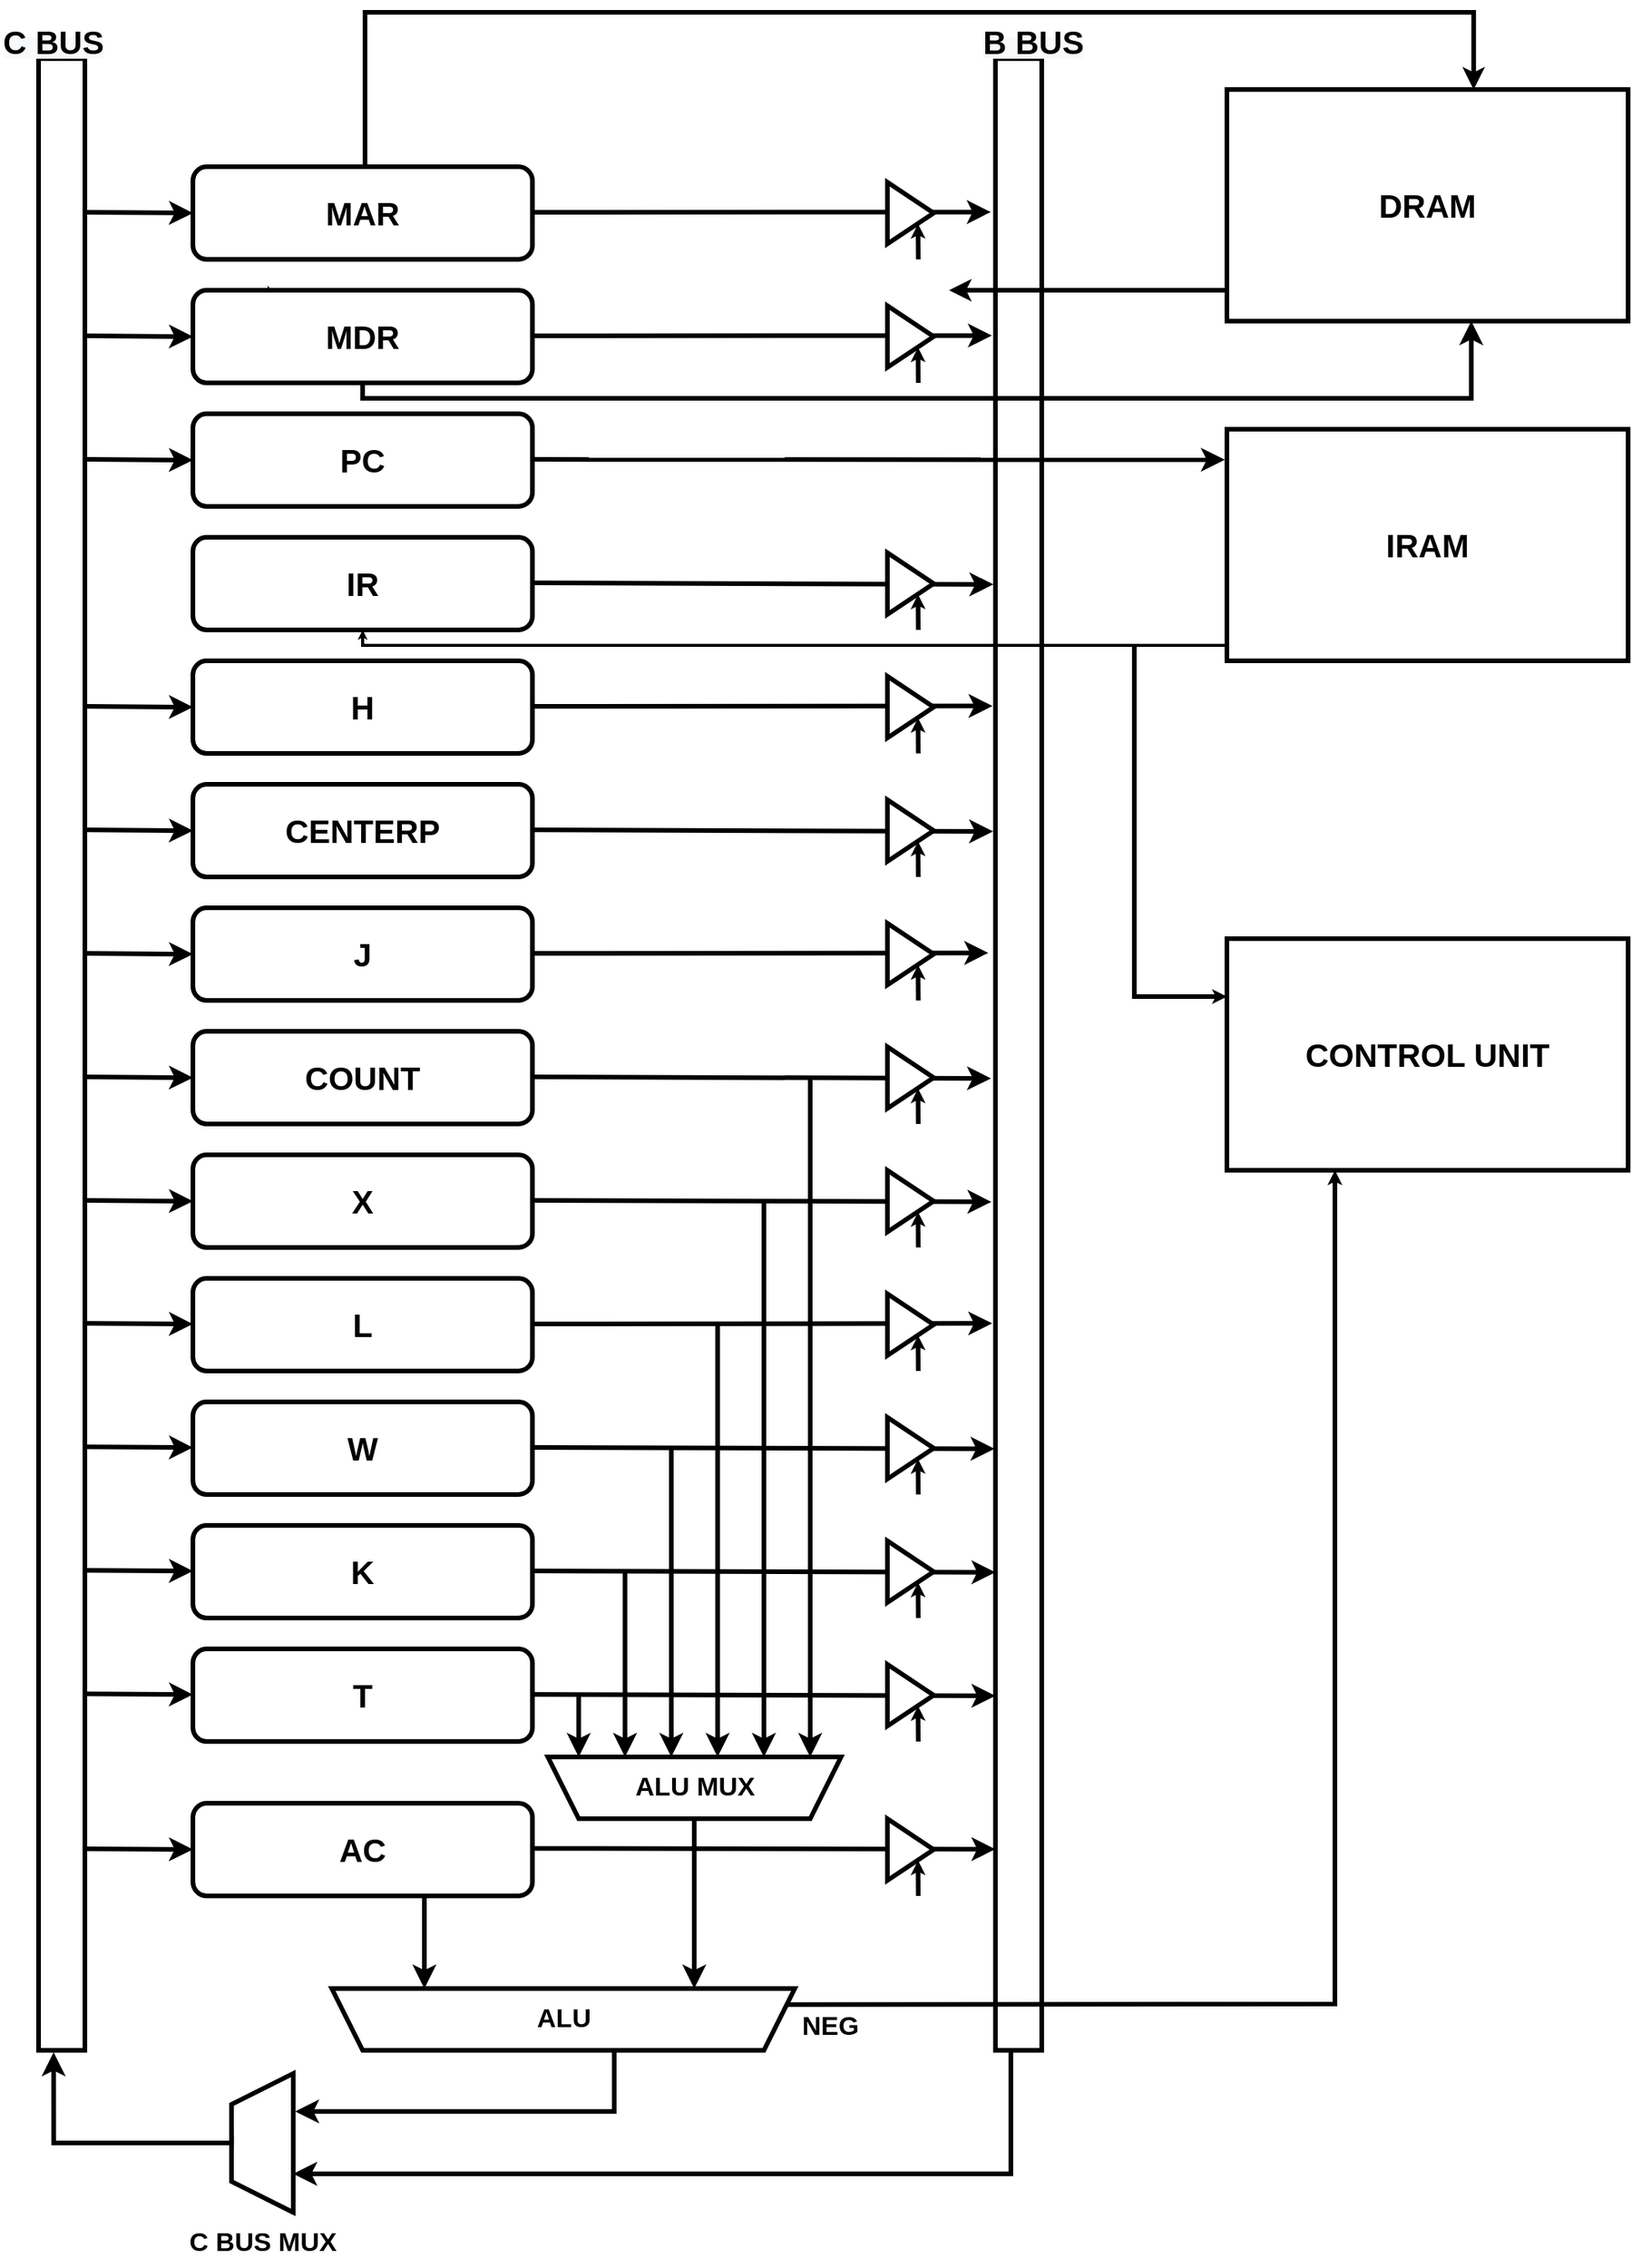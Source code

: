 <mxfile version="20.0.3" type="github">
  <diagram id="lZpXRReiDrGfDAi7SAbU" name="Page-1">
    <mxGraphModel dx="2370" dy="2492" grid="1" gridSize="10" guides="1" tooltips="1" connect="1" arrows="1" fold="1" page="1" pageScale="1" pageWidth="827" pageHeight="1169" math="0" shadow="0">
      <root>
        <mxCell id="0" />
        <mxCell id="1" parent="0" />
        <mxCell id="EFqGxAVJnfdpWvWCHFHZ-1" value="&lt;b&gt;&lt;font style=&quot;font-size: 21px;&quot;&gt;IR&lt;/font&gt;&lt;/b&gt;" style="rounded=1;whiteSpace=wrap;html=1;strokeWidth=3;" vertex="1" parent="1">
          <mxGeometry x="170" y="100" width="220" height="60" as="geometry" />
        </mxCell>
        <mxCell id="EFqGxAVJnfdpWvWCHFHZ-2" value="&lt;b&gt;&lt;font style=&quot;font-size: 21px;&quot;&gt;H&lt;/font&gt;&lt;/b&gt;" style="rounded=1;whiteSpace=wrap;html=1;strokeWidth=3;" vertex="1" parent="1">
          <mxGeometry x="170" y="180" width="220" height="60" as="geometry" />
        </mxCell>
        <mxCell id="EFqGxAVJnfdpWvWCHFHZ-3" value="" style="rounded=1;whiteSpace=wrap;html=1;" vertex="1" parent="1">
          <mxGeometry x="170" y="260" width="220" height="60" as="geometry" />
        </mxCell>
        <mxCell id="EFqGxAVJnfdpWvWCHFHZ-4" value="&lt;b&gt;&lt;font style=&quot;font-size: 21px;&quot;&gt;PC&lt;/font&gt;&lt;/b&gt;" style="rounded=1;whiteSpace=wrap;html=1;strokeWidth=3;" vertex="1" parent="1">
          <mxGeometry x="170" y="20" width="220" height="60" as="geometry" />
        </mxCell>
        <mxCell id="EFqGxAVJnfdpWvWCHFHZ-5" value="" style="rounded=1;whiteSpace=wrap;html=1;" vertex="1" parent="1">
          <mxGeometry x="170" y="920" width="220" height="60" as="geometry" />
        </mxCell>
        <mxCell id="EFqGxAVJnfdpWvWCHFHZ-6" value="&lt;b&gt;&lt;font style=&quot;font-size: 21px;&quot;&gt;T&lt;/font&gt;&lt;/b&gt;" style="rounded=1;whiteSpace=wrap;html=1;strokeWidth=3;" vertex="1" parent="1">
          <mxGeometry x="170" y="820" width="220" height="60" as="geometry" />
        </mxCell>
        <mxCell id="EFqGxAVJnfdpWvWCHFHZ-7" value="" style="rounded=1;whiteSpace=wrap;html=1;" vertex="1" parent="1">
          <mxGeometry x="170" y="740" width="220" height="60" as="geometry" />
        </mxCell>
        <mxCell id="EFqGxAVJnfdpWvWCHFHZ-8" value="" style="rounded=1;whiteSpace=wrap;html=1;" vertex="1" parent="1">
          <mxGeometry x="170" y="660" width="220" height="60" as="geometry" />
        </mxCell>
        <mxCell id="EFqGxAVJnfdpWvWCHFHZ-9" value="" style="rounded=1;whiteSpace=wrap;html=1;" vertex="1" parent="1">
          <mxGeometry x="170" y="580" width="220" height="60" as="geometry" />
        </mxCell>
        <mxCell id="EFqGxAVJnfdpWvWCHFHZ-10" value="" style="rounded=1;whiteSpace=wrap;html=1;" vertex="1" parent="1">
          <mxGeometry x="170" y="500" width="220" height="60" as="geometry" />
        </mxCell>
        <mxCell id="EFqGxAVJnfdpWvWCHFHZ-11" value="" style="rounded=1;whiteSpace=wrap;html=1;" vertex="1" parent="1">
          <mxGeometry x="170" y="420" width="220" height="60" as="geometry" />
        </mxCell>
        <mxCell id="EFqGxAVJnfdpWvWCHFHZ-12" value="&lt;b&gt;&lt;font style=&quot;font-size: 21px;&quot;&gt;J&lt;/font&gt;&lt;/b&gt;" style="rounded=1;whiteSpace=wrap;html=1;strokeWidth=3;" vertex="1" parent="1">
          <mxGeometry x="170" y="340" width="220" height="60" as="geometry" />
        </mxCell>
        <mxCell id="EFqGxAVJnfdpWvWCHFHZ-14" value="&lt;b&gt;&lt;font style=&quot;font-size: 21px;&quot;&gt;MAR&lt;/font&gt;&lt;/b&gt;" style="rounded=1;whiteSpace=wrap;html=1;strokeWidth=3;" vertex="1" parent="1">
          <mxGeometry x="170" y="-140" width="220" height="60" as="geometry" />
        </mxCell>
        <mxCell id="EFqGxAVJnfdpWvWCHFHZ-16" value="" style="rounded=0;whiteSpace=wrap;html=1;strokeWidth=3;" vertex="1" parent="1">
          <mxGeometry x="690" y="-210" width="30" height="1290" as="geometry" />
        </mxCell>
        <mxCell id="EFqGxAVJnfdpWvWCHFHZ-17" value="" style="rounded=0;whiteSpace=wrap;html=1;strokeWidth=3;" vertex="1" parent="1">
          <mxGeometry x="70" y="-210" width="30" height="1290" as="geometry" />
        </mxCell>
        <mxCell id="EFqGxAVJnfdpWvWCHFHZ-18" value="" style="shape=trapezoid;perimeter=trapezoidPerimeter;whiteSpace=wrap;html=1;fixedSize=1;rotation=-180;strokeWidth=3;" vertex="1" parent="1">
          <mxGeometry x="400" y="890" width="190" height="40" as="geometry" />
        </mxCell>
        <mxCell id="EFqGxAVJnfdpWvWCHFHZ-20" value="" style="endArrow=classic;html=1;rounded=0;entryX=0;entryY=0.822;entryDx=0;entryDy=0;entryPerimeter=0;strokeWidth=3;" edge="1" parent="1" target="EFqGxAVJnfdpWvWCHFHZ-16">
          <mxGeometry width="50" height="50" relative="1" as="geometry">
            <mxPoint x="390" y="849.55" as="sourcePoint" />
            <mxPoint x="630.81" y="850.36" as="targetPoint" />
          </mxGeometry>
        </mxCell>
        <mxCell id="EFqGxAVJnfdpWvWCHFHZ-21" value="" style="endArrow=classic;html=1;rounded=0;entryX=0;entryY=0.76;entryDx=0;entryDy=0;entryPerimeter=0;strokeWidth=3;" edge="1" parent="1" target="EFqGxAVJnfdpWvWCHFHZ-16">
          <mxGeometry width="50" height="50" relative="1" as="geometry">
            <mxPoint x="389.19" y="769.55" as="sourcePoint" />
            <mxPoint x="630.0" y="770.36" as="targetPoint" />
          </mxGeometry>
        </mxCell>
        <mxCell id="EFqGxAVJnfdpWvWCHFHZ-22" value="" style="endArrow=classic;html=1;rounded=0;entryX=-0.019;entryY=0.698;entryDx=0;entryDy=0;entryPerimeter=0;strokeWidth=3;" edge="1" parent="1" target="EFqGxAVJnfdpWvWCHFHZ-16">
          <mxGeometry width="50" height="50" relative="1" as="geometry">
            <mxPoint x="390" y="689.55" as="sourcePoint" />
            <mxPoint x="630.81" y="690.36" as="targetPoint" />
          </mxGeometry>
        </mxCell>
        <mxCell id="EFqGxAVJnfdpWvWCHFHZ-23" value="" style="endArrow=classic;html=1;rounded=0;entryX=-0.095;entryY=0.512;entryDx=0;entryDy=0;entryPerimeter=0;strokeWidth=3;" edge="1" parent="1" target="EFqGxAVJnfdpWvWCHFHZ-16">
          <mxGeometry width="50" height="50" relative="1" as="geometry">
            <mxPoint x="390" y="449.55" as="sourcePoint" />
            <mxPoint x="630.81" y="450.36" as="targetPoint" />
          </mxGeometry>
        </mxCell>
        <mxCell id="EFqGxAVJnfdpWvWCHFHZ-24" value="" style="endArrow=classic;html=1;rounded=0;entryX=-0.069;entryY=0.635;entryDx=0;entryDy=0;entryPerimeter=0;strokeWidth=3;" edge="1" parent="1" target="EFqGxAVJnfdpWvWCHFHZ-16">
          <mxGeometry width="50" height="50" relative="1" as="geometry">
            <mxPoint x="390" y="609.55" as="sourcePoint" />
            <mxPoint x="630.81" y="610.36" as="targetPoint" />
          </mxGeometry>
        </mxCell>
        <mxCell id="EFqGxAVJnfdpWvWCHFHZ-25" value="" style="endArrow=classic;html=1;rounded=0;entryX=-0.086;entryY=0.574;entryDx=0;entryDy=0;entryPerimeter=0;strokeWidth=3;" edge="1" parent="1" target="EFqGxAVJnfdpWvWCHFHZ-16">
          <mxGeometry width="50" height="50" relative="1" as="geometry">
            <mxPoint x="389.19" y="529.55" as="sourcePoint" />
            <mxPoint x="630.0" y="530.36" as="targetPoint" />
          </mxGeometry>
        </mxCell>
        <mxCell id="EFqGxAVJnfdpWvWCHFHZ-26" value="" style="endArrow=classic;html=1;rounded=0;entryX=-0.05;entryY=0.388;entryDx=0;entryDy=0;entryPerimeter=0;strokeWidth=3;" edge="1" parent="1" target="EFqGxAVJnfdpWvWCHFHZ-16">
          <mxGeometry width="50" height="50" relative="1" as="geometry">
            <mxPoint x="389.19" y="289.55" as="sourcePoint" />
            <mxPoint x="630.0" y="290.36" as="targetPoint" />
          </mxGeometry>
        </mxCell>
        <mxCell id="EFqGxAVJnfdpWvWCHFHZ-27" value="" style="endArrow=classic;html=1;rounded=0;entryX=-0.154;entryY=0.449;entryDx=0;entryDy=0;entryPerimeter=0;strokeWidth=3;" edge="1" parent="1" target="EFqGxAVJnfdpWvWCHFHZ-16">
          <mxGeometry width="50" height="50" relative="1" as="geometry">
            <mxPoint x="390" y="369.55" as="sourcePoint" />
            <mxPoint x="630.81" y="370.36" as="targetPoint" />
          </mxGeometry>
        </mxCell>
        <mxCell id="EFqGxAVJnfdpWvWCHFHZ-28" value="" style="endArrow=classic;html=1;rounded=0;entryX=-0.075;entryY=0.139;entryDx=0;entryDy=0;entryPerimeter=0;strokeWidth=3;" edge="1" parent="1" target="EFqGxAVJnfdpWvWCHFHZ-16">
          <mxGeometry width="50" height="50" relative="1" as="geometry">
            <mxPoint x="390.0" y="-30.45" as="sourcePoint" />
            <mxPoint x="630.81" y="-29.64" as="targetPoint" />
          </mxGeometry>
        </mxCell>
        <mxCell id="EFqGxAVJnfdpWvWCHFHZ-29" value="" style="endArrow=classic;html=1;rounded=0;entryX=-0.005;entryY=0.132;entryDx=0;entryDy=0;entryPerimeter=0;strokeWidth=3;" edge="1" parent="1" target="EFqGxAVJnfdpWvWCHFHZ-85">
          <mxGeometry width="50" height="50" relative="1" as="geometry">
            <mxPoint x="390.0" y="49.55" as="sourcePoint" />
            <mxPoint x="630.81" y="50.36" as="targetPoint" />
          </mxGeometry>
        </mxCell>
        <mxCell id="EFqGxAVJnfdpWvWCHFHZ-30" value="" style="endArrow=classic;html=1;rounded=0;entryX=-0.044;entryY=0.264;entryDx=0;entryDy=0;entryPerimeter=0;strokeWidth=3;" edge="1" parent="1" target="EFqGxAVJnfdpWvWCHFHZ-16">
          <mxGeometry width="50" height="50" relative="1" as="geometry">
            <mxPoint x="389.19" y="129.55" as="sourcePoint" />
            <mxPoint x="630.0" y="130.36" as="targetPoint" />
          </mxGeometry>
        </mxCell>
        <mxCell id="EFqGxAVJnfdpWvWCHFHZ-31" value="" style="endArrow=classic;html=1;rounded=0;entryX=-0.062;entryY=0.325;entryDx=0;entryDy=0;entryPerimeter=0;strokeWidth=3;" edge="1" parent="1" target="EFqGxAVJnfdpWvWCHFHZ-16">
          <mxGeometry width="50" height="50" relative="1" as="geometry">
            <mxPoint x="389.19" y="209.55" as="sourcePoint" />
            <mxPoint x="630.0" y="210.36" as="targetPoint" />
          </mxGeometry>
        </mxCell>
        <mxCell id="EFqGxAVJnfdpWvWCHFHZ-32" value="" style="endArrow=classic;html=1;rounded=0;entryX=-0.1;entryY=0.077;entryDx=0;entryDy=0;entryPerimeter=0;strokeWidth=3;" edge="1" parent="1" target="EFqGxAVJnfdpWvWCHFHZ-16">
          <mxGeometry width="50" height="50" relative="1" as="geometry">
            <mxPoint x="389.19" y="-110.45" as="sourcePoint" />
            <mxPoint x="630.0" y="-109.64" as="targetPoint" />
          </mxGeometry>
        </mxCell>
        <mxCell id="EFqGxAVJnfdpWvWCHFHZ-33" value="" style="endArrow=classic;html=1;rounded=0;strokeWidth=3;" edge="1" parent="1">
          <mxGeometry width="50" height="50" relative="1" as="geometry">
            <mxPoint x="450" y="770" as="sourcePoint" />
            <mxPoint x="450" y="890" as="targetPoint" />
          </mxGeometry>
        </mxCell>
        <mxCell id="EFqGxAVJnfdpWvWCHFHZ-34" value="" style="endArrow=classic;html=1;rounded=0;strokeWidth=3;entryX=0;entryY=0.899;entryDx=0;entryDy=0;entryPerimeter=0;" edge="1" parent="1" target="EFqGxAVJnfdpWvWCHFHZ-16">
          <mxGeometry width="50" height="50" relative="1" as="geometry">
            <mxPoint x="389.19" y="949.19" as="sourcePoint" />
            <mxPoint x="680" y="940" as="targetPoint" />
          </mxGeometry>
        </mxCell>
        <mxCell id="EFqGxAVJnfdpWvWCHFHZ-35" value="" style="endArrow=classic;html=1;rounded=0;strokeWidth=3;" edge="1" parent="1">
          <mxGeometry width="50" height="50" relative="1" as="geometry">
            <mxPoint x="420" y="850" as="sourcePoint" />
            <mxPoint x="420" y="890" as="targetPoint" />
          </mxGeometry>
        </mxCell>
        <mxCell id="EFqGxAVJnfdpWvWCHFHZ-36" value="" style="endArrow=classic;html=1;rounded=0;strokeWidth=3;" edge="1" parent="1">
          <mxGeometry width="50" height="50" relative="1" as="geometry">
            <mxPoint x="480" y="690" as="sourcePoint" />
            <mxPoint x="480" y="890" as="targetPoint" />
          </mxGeometry>
        </mxCell>
        <mxCell id="EFqGxAVJnfdpWvWCHFHZ-37" value="" style="endArrow=classic;html=1;rounded=0;strokeWidth=3;" edge="1" parent="1">
          <mxGeometry width="50" height="50" relative="1" as="geometry">
            <mxPoint x="510" y="610" as="sourcePoint" />
            <mxPoint x="510" y="890" as="targetPoint" />
          </mxGeometry>
        </mxCell>
        <mxCell id="EFqGxAVJnfdpWvWCHFHZ-38" value="" style="endArrow=classic;html=1;rounded=0;strokeWidth=3;" edge="1" parent="1">
          <mxGeometry width="50" height="50" relative="1" as="geometry">
            <mxPoint x="540" y="530" as="sourcePoint" />
            <mxPoint x="540" y="890" as="targetPoint" />
          </mxGeometry>
        </mxCell>
        <mxCell id="EFqGxAVJnfdpWvWCHFHZ-39" value="" style="endArrow=classic;html=1;rounded=0;strokeWidth=3;" edge="1" parent="1">
          <mxGeometry width="50" height="50" relative="1" as="geometry">
            <mxPoint x="570" y="450" as="sourcePoint" />
            <mxPoint x="570" y="890" as="targetPoint" />
          </mxGeometry>
        </mxCell>
        <mxCell id="EFqGxAVJnfdpWvWCHFHZ-40" value="" style="rounded=1;whiteSpace=wrap;html=1;" vertex="1" parent="1">
          <mxGeometry x="170" y="740" width="220" height="60" as="geometry" />
        </mxCell>
        <mxCell id="EFqGxAVJnfdpWvWCHFHZ-41" value="" style="rounded=1;whiteSpace=wrap;html=1;" vertex="1" parent="1">
          <mxGeometry x="170" y="660" width="220" height="60" as="geometry" />
        </mxCell>
        <mxCell id="EFqGxAVJnfdpWvWCHFHZ-42" value="" style="rounded=1;whiteSpace=wrap;html=1;" vertex="1" parent="1">
          <mxGeometry x="170" y="580" width="220" height="60" as="geometry" />
        </mxCell>
        <mxCell id="EFqGxAVJnfdpWvWCHFHZ-43" value="" style="rounded=1;whiteSpace=wrap;html=1;" vertex="1" parent="1">
          <mxGeometry x="170" y="500" width="220" height="60" as="geometry" />
        </mxCell>
        <mxCell id="EFqGxAVJnfdpWvWCHFHZ-44" value="&lt;font style=&quot;font-size: 21px;&quot;&gt;&lt;b&gt;AC&lt;/b&gt;&lt;/font&gt;" style="rounded=1;whiteSpace=wrap;html=1;strokeWidth=3;" vertex="1" parent="1">
          <mxGeometry x="170" y="920" width="220" height="60" as="geometry" />
        </mxCell>
        <mxCell id="EFqGxAVJnfdpWvWCHFHZ-45" value="" style="rounded=1;whiteSpace=wrap;html=1;" vertex="1" parent="1">
          <mxGeometry x="170" y="420" width="220" height="60" as="geometry" />
        </mxCell>
        <mxCell id="EFqGxAVJnfdpWvWCHFHZ-46" value="&lt;font style=&quot;font-size: 21px;&quot;&gt;&lt;b&gt;K&lt;/b&gt;&lt;/font&gt;" style="rounded=1;whiteSpace=wrap;html=1;strokeWidth=3;" vertex="1" parent="1">
          <mxGeometry x="170" y="740" width="220" height="60" as="geometry" />
        </mxCell>
        <mxCell id="EFqGxAVJnfdpWvWCHFHZ-47" value="&lt;font style=&quot;font-size: 21px;&quot;&gt;&lt;b&gt;W&lt;/b&gt;&lt;/font&gt;" style="rounded=1;whiteSpace=wrap;html=1;strokeWidth=3;" vertex="1" parent="1">
          <mxGeometry x="170" y="660" width="220" height="60" as="geometry" />
        </mxCell>
        <mxCell id="EFqGxAVJnfdpWvWCHFHZ-48" value="&lt;b&gt;&lt;font style=&quot;font-size: 21px;&quot;&gt;L&lt;/font&gt;&lt;/b&gt;" style="rounded=1;whiteSpace=wrap;html=1;strokeWidth=3;" vertex="1" parent="1">
          <mxGeometry x="170" y="580" width="220" height="60" as="geometry" />
        </mxCell>
        <mxCell id="EFqGxAVJnfdpWvWCHFHZ-49" value="&lt;b&gt;&lt;font style=&quot;font-size: 21px;&quot;&gt;X&lt;/font&gt;&lt;/b&gt;" style="rounded=1;whiteSpace=wrap;html=1;strokeWidth=3;" vertex="1" parent="1">
          <mxGeometry x="170" y="500" width="220" height="60" as="geometry" />
        </mxCell>
        <mxCell id="EFqGxAVJnfdpWvWCHFHZ-51" value="&lt;b&gt;&lt;font style=&quot;font-size: 21px;&quot;&gt;COUNT&lt;/font&gt;&lt;/b&gt;" style="rounded=1;whiteSpace=wrap;html=1;strokeWidth=3;" vertex="1" parent="1">
          <mxGeometry x="170" y="420" width="220" height="60" as="geometry" />
        </mxCell>
        <mxCell id="EFqGxAVJnfdpWvWCHFHZ-52" value="&lt;b&gt;&lt;font style=&quot;font-size: 21px;&quot;&gt;CENTERP&lt;/font&gt;&lt;/b&gt;" style="rounded=1;whiteSpace=wrap;html=1;strokeWidth=3;" vertex="1" parent="1">
          <mxGeometry x="170" y="260" width="220" height="60" as="geometry" />
        </mxCell>
        <mxCell id="EFqGxAVJnfdpWvWCHFHZ-53" value="" style="shape=trapezoid;perimeter=trapezoidPerimeter;whiteSpace=wrap;html=1;fixedSize=1;rotation=-180;strokeWidth=3;" vertex="1" parent="1">
          <mxGeometry x="260" y="1040" width="300" height="40" as="geometry" />
        </mxCell>
        <mxCell id="EFqGxAVJnfdpWvWCHFHZ-54" value="" style="endArrow=classic;html=1;rounded=0;strokeWidth=3;" edge="1" parent="1">
          <mxGeometry width="50" height="50" relative="1" as="geometry">
            <mxPoint x="320" y="980" as="sourcePoint" />
            <mxPoint x="320.0" y="1040" as="targetPoint" />
          </mxGeometry>
        </mxCell>
        <mxCell id="EFqGxAVJnfdpWvWCHFHZ-55" value="" style="endArrow=classic;html=1;rounded=0;strokeWidth=3;" edge="1" parent="1">
          <mxGeometry width="50" height="50" relative="1" as="geometry">
            <mxPoint x="494.86" y="930" as="sourcePoint" />
            <mxPoint x="494.86" y="1040" as="targetPoint" />
          </mxGeometry>
        </mxCell>
        <mxCell id="EFqGxAVJnfdpWvWCHFHZ-58" value="" style="endArrow=classic;html=1;rounded=0;entryX=0;entryY=0.5;entryDx=0;entryDy=0;strokeWidth=3;" edge="1" parent="1" target="EFqGxAVJnfdpWvWCHFHZ-14">
          <mxGeometry width="50" height="50" relative="1" as="geometry">
            <mxPoint x="100.0" y="-110.48" as="sourcePoint" />
            <mxPoint x="340.81" y="-109.67" as="targetPoint" />
          </mxGeometry>
        </mxCell>
        <mxCell id="EFqGxAVJnfdpWvWCHFHZ-59" value="" style="endArrow=classic;html=1;rounded=0;entryX=0;entryY=0.5;entryDx=0;entryDy=0;strokeWidth=3;" edge="1" parent="1">
          <mxGeometry width="50" height="50" relative="1" as="geometry">
            <mxPoint x="100" y="209.55" as="sourcePoint" />
            <mxPoint x="170" y="210.03" as="targetPoint" />
          </mxGeometry>
        </mxCell>
        <mxCell id="EFqGxAVJnfdpWvWCHFHZ-60" value="" style="endArrow=classic;html=1;rounded=0;entryX=0;entryY=0.5;entryDx=0;entryDy=0;strokeWidth=3;" edge="1" parent="1">
          <mxGeometry width="50" height="50" relative="1" as="geometry">
            <mxPoint x="100" y="49.55" as="sourcePoint" />
            <mxPoint x="170" y="50.03" as="targetPoint" />
          </mxGeometry>
        </mxCell>
        <mxCell id="EFqGxAVJnfdpWvWCHFHZ-61" value="" style="endArrow=classic;html=1;rounded=0;entryX=0;entryY=0.5;entryDx=0;entryDy=0;strokeWidth=3;" edge="1" parent="1">
          <mxGeometry width="50" height="50" relative="1" as="geometry">
            <mxPoint x="100" y="-30.45" as="sourcePoint" />
            <mxPoint x="170" y="-29.97" as="targetPoint" />
          </mxGeometry>
        </mxCell>
        <mxCell id="EFqGxAVJnfdpWvWCHFHZ-62" value="" style="endArrow=classic;html=1;rounded=0;entryX=0;entryY=0.5;entryDx=0;entryDy=0;strokeWidth=3;" edge="1" parent="1">
          <mxGeometry width="50" height="50" relative="1" as="geometry">
            <mxPoint x="100" y="609.09" as="sourcePoint" />
            <mxPoint x="170" y="609.57" as="targetPoint" />
          </mxGeometry>
        </mxCell>
        <mxCell id="EFqGxAVJnfdpWvWCHFHZ-63" value="" style="endArrow=classic;html=1;rounded=0;entryX=0;entryY=0.5;entryDx=0;entryDy=0;strokeWidth=3;" edge="1" parent="1">
          <mxGeometry width="50" height="50" relative="1" as="geometry">
            <mxPoint x="100" y="949.44" as="sourcePoint" />
            <mxPoint x="170" y="949.92" as="targetPoint" />
          </mxGeometry>
        </mxCell>
        <mxCell id="EFqGxAVJnfdpWvWCHFHZ-64" value="" style="endArrow=classic;html=1;rounded=0;entryX=0;entryY=0.5;entryDx=0;entryDy=0;strokeWidth=3;startArrow=none;" edge="1" parent="1" source="EFqGxAVJnfdpWvWCHFHZ-15">
          <mxGeometry width="50" height="50" relative="1" as="geometry">
            <mxPoint x="160" y="-50.48" as="sourcePoint" />
            <mxPoint x="230" y="-50" as="targetPoint" />
          </mxGeometry>
        </mxCell>
        <mxCell id="EFqGxAVJnfdpWvWCHFHZ-65" value="" style="endArrow=classic;html=1;rounded=0;entryX=0;entryY=0.5;entryDx=0;entryDy=0;strokeWidth=3;" edge="1" parent="1">
          <mxGeometry width="50" height="50" relative="1" as="geometry">
            <mxPoint x="100" y="529.55" as="sourcePoint" />
            <mxPoint x="170" y="530.03" as="targetPoint" />
          </mxGeometry>
        </mxCell>
        <mxCell id="EFqGxAVJnfdpWvWCHFHZ-66" value="" style="endArrow=classic;html=1;rounded=0;entryX=0;entryY=0.5;entryDx=0;entryDy=0;strokeWidth=3;" edge="1" parent="1">
          <mxGeometry width="50" height="50" relative="1" as="geometry">
            <mxPoint x="100" y="449.55" as="sourcePoint" />
            <mxPoint x="170" y="450.03" as="targetPoint" />
          </mxGeometry>
        </mxCell>
        <mxCell id="EFqGxAVJnfdpWvWCHFHZ-67" value="" style="endArrow=classic;html=1;rounded=0;entryX=0;entryY=0.5;entryDx=0;entryDy=0;strokeWidth=3;" edge="1" parent="1">
          <mxGeometry width="50" height="50" relative="1" as="geometry">
            <mxPoint x="100" y="369.55" as="sourcePoint" />
            <mxPoint x="170" y="370.03" as="targetPoint" />
          </mxGeometry>
        </mxCell>
        <mxCell id="EFqGxAVJnfdpWvWCHFHZ-68" value="" style="endArrow=classic;html=1;rounded=0;entryX=0;entryY=0.5;entryDx=0;entryDy=0;strokeWidth=3;" edge="1" parent="1">
          <mxGeometry width="50" height="50" relative="1" as="geometry">
            <mxPoint x="100" y="289.55" as="sourcePoint" />
            <mxPoint x="170" y="290.03" as="targetPoint" />
          </mxGeometry>
        </mxCell>
        <mxCell id="EFqGxAVJnfdpWvWCHFHZ-69" value="" style="endArrow=classic;html=1;rounded=0;entryX=0;entryY=0.5;entryDx=0;entryDy=0;strokeWidth=3;" edge="1" parent="1">
          <mxGeometry width="50" height="50" relative="1" as="geometry">
            <mxPoint x="100" y="849.09" as="sourcePoint" />
            <mxPoint x="170" y="849.57" as="targetPoint" />
          </mxGeometry>
        </mxCell>
        <mxCell id="EFqGxAVJnfdpWvWCHFHZ-70" value="" style="endArrow=classic;html=1;rounded=0;entryX=0;entryY=0.5;entryDx=0;entryDy=0;strokeWidth=3;" edge="1" parent="1">
          <mxGeometry width="50" height="50" relative="1" as="geometry">
            <mxPoint x="100" y="769.09" as="sourcePoint" />
            <mxPoint x="170" y="769.57" as="targetPoint" />
          </mxGeometry>
        </mxCell>
        <mxCell id="EFqGxAVJnfdpWvWCHFHZ-71" value="" style="endArrow=classic;html=1;rounded=0;entryX=0;entryY=0.5;entryDx=0;entryDy=0;strokeWidth=3;" edge="1" parent="1">
          <mxGeometry width="50" height="50" relative="1" as="geometry">
            <mxPoint x="100" y="689.09" as="sourcePoint" />
            <mxPoint x="170" y="689.57" as="targetPoint" />
          </mxGeometry>
        </mxCell>
        <mxCell id="EFqGxAVJnfdpWvWCHFHZ-15" value="&lt;font style=&quot;font-size: 21px;&quot;&gt;&lt;b&gt;MDR&lt;/b&gt;&lt;/font&gt;" style="rounded=1;whiteSpace=wrap;html=1;strokeWidth=3;" vertex="1" parent="1">
          <mxGeometry x="170" y="-60" width="220" height="60" as="geometry" />
        </mxCell>
        <mxCell id="EFqGxAVJnfdpWvWCHFHZ-73" value="" style="shape=trapezoid;perimeter=trapezoidPerimeter;whiteSpace=wrap;html=1;fixedSize=1;rotation=-90;strokeWidth=3;" vertex="1" parent="1">
          <mxGeometry x="170" y="1120" width="90" height="40" as="geometry" />
        </mxCell>
        <mxCell id="EFqGxAVJnfdpWvWCHFHZ-78" value="" style="edgeStyle=segmentEdgeStyle;endArrow=classic;html=1;rounded=0;startSize=0;endSize=6;strokeWidth=3;exitX=0.374;exitY=1.001;exitDx=0;exitDy=0;exitPerimeter=0;" edge="1" parent="1" source="EFqGxAVJnfdpWvWCHFHZ-16">
          <mxGeometry width="50" height="50" relative="1" as="geometry">
            <mxPoint x="640" y="1120" as="sourcePoint" />
            <mxPoint x="235" y="1160" as="targetPoint" />
            <Array as="points">
              <mxPoint x="700" y="1081" />
              <mxPoint x="700" y="1160" />
            </Array>
          </mxGeometry>
        </mxCell>
        <mxCell id="EFqGxAVJnfdpWvWCHFHZ-79" value="" style="edgeStyle=segmentEdgeStyle;endArrow=classic;html=1;rounded=0;startSize=0;endSize=6;strokeWidth=3;exitX=0.39;exitY=-0.037;exitDx=0;exitDy=0;exitPerimeter=0;entryX=0.727;entryY=1.031;entryDx=0;entryDy=0;entryPerimeter=0;" edge="1" parent="1" source="EFqGxAVJnfdpWvWCHFHZ-53" target="EFqGxAVJnfdpWvWCHFHZ-73">
          <mxGeometry width="50" height="50" relative="1" as="geometry">
            <mxPoint x="443" y="1090" as="sourcePoint" />
            <mxPoint x="240" y="1119.98" as="targetPoint" />
            <Array as="points">
              <mxPoint x="443" y="1120" />
            </Array>
          </mxGeometry>
        </mxCell>
        <mxCell id="EFqGxAVJnfdpWvWCHFHZ-81" value="" style="edgeStyle=segmentEdgeStyle;endArrow=classic;html=1;rounded=0;startSize=0;endSize=6;strokeWidth=3;exitX=0.554;exitY=0.003;exitDx=0;exitDy=0;exitPerimeter=0;entryX=0.325;entryY=1.001;entryDx=0;entryDy=0;entryPerimeter=0;" edge="1" parent="1" source="EFqGxAVJnfdpWvWCHFHZ-73" target="EFqGxAVJnfdpWvWCHFHZ-17">
          <mxGeometry width="50" height="50" relative="1" as="geometry">
            <mxPoint x="120" y="1135" as="sourcePoint" />
            <mxPoint x="80" y="1095" as="targetPoint" />
            <Array as="points">
              <mxPoint x="195" y="1140" />
              <mxPoint x="80" y="1140" />
            </Array>
          </mxGeometry>
        </mxCell>
        <mxCell id="EFqGxAVJnfdpWvWCHFHZ-82" value="&lt;font size=&quot;1&quot; style=&quot;&quot;&gt;&lt;b style=&quot;font-size: 17px;&quot;&gt;ALU&lt;/b&gt;&lt;/font&gt;" style="text;html=1;resizable=0;autosize=1;align=center;verticalAlign=middle;points=[];fillColor=none;strokeColor=none;rounded=0;strokeWidth=18;" vertex="1" parent="1">
          <mxGeometry x="380" y="1045" width="60" height="30" as="geometry" />
        </mxCell>
        <mxCell id="EFqGxAVJnfdpWvWCHFHZ-83" value="&lt;span style=&quot;font-size: 17px;&quot;&gt;&lt;b&gt;ALU MUX&lt;/b&gt;&lt;/span&gt;" style="text;html=1;resizable=0;autosize=1;align=center;verticalAlign=middle;points=[];fillColor=none;strokeColor=none;rounded=0;strokeWidth=18;" vertex="1" parent="1">
          <mxGeometry x="445" y="895" width="100" height="30" as="geometry" />
        </mxCell>
        <mxCell id="EFqGxAVJnfdpWvWCHFHZ-84" value="&lt;b&gt;DRAM&lt;/b&gt;" style="rounded=0;whiteSpace=wrap;html=1;fontSize=21;strokeWidth=3;fillColor=none;" vertex="1" parent="1">
          <mxGeometry x="840" y="-190" width="260" height="150" as="geometry" />
        </mxCell>
        <mxCell id="EFqGxAVJnfdpWvWCHFHZ-85" value="&lt;b&gt;IRAM&lt;/b&gt;" style="rounded=0;whiteSpace=wrap;html=1;fontSize=21;strokeWidth=3;fillColor=none;" vertex="1" parent="1">
          <mxGeometry x="840" y="30" width="260" height="150" as="geometry" />
        </mxCell>
        <mxCell id="EFqGxAVJnfdpWvWCHFHZ-87" value="" style="edgeStyle=elbowEdgeStyle;elbow=vertical;endArrow=classic;html=1;rounded=0;fontSize=21;startSize=0;endSize=6;strokeWidth=3;entryX=0.609;entryY=1;entryDx=0;entryDy=0;entryPerimeter=0;exitX=0.5;exitY=1;exitDx=0;exitDy=0;" edge="1" parent="1" source="EFqGxAVJnfdpWvWCHFHZ-15" target="EFqGxAVJnfdpWvWCHFHZ-84">
          <mxGeometry width="50" height="50" relative="1" as="geometry">
            <mxPoint x="460" y="10" as="sourcePoint" />
            <mxPoint x="1000" y="-10" as="targetPoint" />
            <Array as="points">
              <mxPoint x="960" y="10" />
            </Array>
          </mxGeometry>
        </mxCell>
        <mxCell id="EFqGxAVJnfdpWvWCHFHZ-88" value="" style="edgeStyle=elbowEdgeStyle;elbow=vertical;endArrow=classic;html=1;rounded=0;fontSize=21;startSize=9;endSize=0;strokeWidth=2;" edge="1" parent="1">
          <mxGeometry width="50" height="50" relative="1" as="geometry">
            <mxPoint x="840" y="170" as="sourcePoint" />
            <mxPoint x="280" y="160" as="targetPoint" />
            <Array as="points">
              <mxPoint x="430" y="170" />
            </Array>
          </mxGeometry>
        </mxCell>
        <mxCell id="EFqGxAVJnfdpWvWCHFHZ-89" value="" style="edgeStyle=elbowEdgeStyle;elbow=vertical;endArrow=classic;html=1;rounded=0;fontSize=21;startSize=9;endSize=5;strokeWidth=3;exitX=0.507;exitY=-0.026;exitDx=0;exitDy=0;exitPerimeter=0;entryX=0.615;entryY=0;entryDx=0;entryDy=0;entryPerimeter=0;" edge="1" parent="1" source="EFqGxAVJnfdpWvWCHFHZ-14" target="EFqGxAVJnfdpWvWCHFHZ-84">
          <mxGeometry width="50" height="50" relative="1" as="geometry">
            <mxPoint x="290" y="-260" as="sourcePoint" />
            <mxPoint x="810" y="-190" as="targetPoint" />
            <Array as="points">
              <mxPoint x="920" y="-240" />
              <mxPoint x="900" y="-260" />
              <mxPoint x="530" y="-260" />
            </Array>
          </mxGeometry>
        </mxCell>
        <mxCell id="EFqGxAVJnfdpWvWCHFHZ-91" value="" style="endArrow=classic;html=1;rounded=0;fontSize=21;startSize=9;endSize=5;strokeWidth=3;" edge="1" parent="1">
          <mxGeometry width="50" height="50" relative="1" as="geometry">
            <mxPoint x="840" y="-60" as="sourcePoint" />
            <mxPoint x="660" y="-60" as="targetPoint" />
          </mxGeometry>
        </mxCell>
        <mxCell id="EFqGxAVJnfdpWvWCHFHZ-92" value="&lt;font size=&quot;1&quot; style=&quot;&quot;&gt;&lt;b style=&quot;font-size: 17px;&quot;&gt;C BUS MUX&lt;/b&gt;&lt;/font&gt;" style="text;html=1;resizable=0;autosize=1;align=center;verticalAlign=middle;points=[];fillColor=none;strokeColor=none;rounded=0;strokeWidth=18;" vertex="1" parent="1">
          <mxGeometry x="155" y="1190" width="120" height="30" as="geometry" />
        </mxCell>
        <mxCell id="EFqGxAVJnfdpWvWCHFHZ-93" value="" style="triangle;whiteSpace=wrap;html=1;fontSize=21;strokeWidth=3;" vertex="1" parent="1">
          <mxGeometry x="620" y="110" width="30" height="40" as="geometry" />
        </mxCell>
        <mxCell id="EFqGxAVJnfdpWvWCHFHZ-94" value="" style="endArrow=classic;html=1;rounded=0;fontSize=21;startSize=1;endSize=0;strokeWidth=3;entryX=0.661;entryY=0.675;entryDx=0;entryDy=0;entryPerimeter=0;" edge="1" parent="1" target="EFqGxAVJnfdpWvWCHFHZ-93">
          <mxGeometry width="50" height="50" relative="1" as="geometry">
            <mxPoint x="640" y="160" as="sourcePoint" />
            <mxPoint x="640" y="140" as="targetPoint" />
          </mxGeometry>
        </mxCell>
        <mxCell id="EFqGxAVJnfdpWvWCHFHZ-98" value="" style="triangle;whiteSpace=wrap;html=1;fontSize=21;strokeWidth=3;" vertex="1" parent="1">
          <mxGeometry x="620" y="-50" width="30" height="40" as="geometry" />
        </mxCell>
        <mxCell id="EFqGxAVJnfdpWvWCHFHZ-99" value="" style="endArrow=classic;html=1;rounded=0;fontSize=21;startSize=1;endSize=0;strokeWidth=3;entryX=0.661;entryY=0.675;entryDx=0;entryDy=0;entryPerimeter=0;" edge="1" parent="1" target="EFqGxAVJnfdpWvWCHFHZ-98">
          <mxGeometry width="50" height="50" relative="1" as="geometry">
            <mxPoint x="640" as="sourcePoint" />
            <mxPoint x="640" y="-20" as="targetPoint" />
          </mxGeometry>
        </mxCell>
        <mxCell id="EFqGxAVJnfdpWvWCHFHZ-100" value="" style="triangle;whiteSpace=wrap;html=1;fontSize=21;strokeWidth=3;" vertex="1" parent="1">
          <mxGeometry x="620" y="-130" width="30" height="40" as="geometry" />
        </mxCell>
        <mxCell id="EFqGxAVJnfdpWvWCHFHZ-101" value="" style="endArrow=classic;html=1;rounded=0;fontSize=21;startSize=1;endSize=0;strokeWidth=3;entryX=0.661;entryY=0.675;entryDx=0;entryDy=0;entryPerimeter=0;" edge="1" parent="1" target="EFqGxAVJnfdpWvWCHFHZ-100">
          <mxGeometry width="50" height="50" relative="1" as="geometry">
            <mxPoint x="640" y="-80" as="sourcePoint" />
            <mxPoint x="640" y="-100" as="targetPoint" />
          </mxGeometry>
        </mxCell>
        <mxCell id="EFqGxAVJnfdpWvWCHFHZ-102" value="" style="triangle;whiteSpace=wrap;html=1;fontSize=21;strokeWidth=3;" vertex="1" parent="1">
          <mxGeometry x="620" y="190" width="30" height="40" as="geometry" />
        </mxCell>
        <mxCell id="EFqGxAVJnfdpWvWCHFHZ-103" value="" style="endArrow=classic;html=1;rounded=0;fontSize=21;startSize=1;endSize=0;strokeWidth=3;entryX=0.661;entryY=0.675;entryDx=0;entryDy=0;entryPerimeter=0;" edge="1" parent="1" target="EFqGxAVJnfdpWvWCHFHZ-102">
          <mxGeometry width="50" height="50" relative="1" as="geometry">
            <mxPoint x="640" y="240" as="sourcePoint" />
            <mxPoint x="640" y="220" as="targetPoint" />
          </mxGeometry>
        </mxCell>
        <mxCell id="EFqGxAVJnfdpWvWCHFHZ-104" value="" style="triangle;whiteSpace=wrap;html=1;fontSize=21;strokeWidth=3;" vertex="1" parent="1">
          <mxGeometry x="620" y="270" width="30" height="40" as="geometry" />
        </mxCell>
        <mxCell id="EFqGxAVJnfdpWvWCHFHZ-105" value="" style="endArrow=classic;html=1;rounded=0;fontSize=21;startSize=1;endSize=0;strokeWidth=3;entryX=0.661;entryY=0.675;entryDx=0;entryDy=0;entryPerimeter=0;" edge="1" parent="1" target="EFqGxAVJnfdpWvWCHFHZ-104">
          <mxGeometry width="50" height="50" relative="1" as="geometry">
            <mxPoint x="640" y="320" as="sourcePoint" />
            <mxPoint x="640" y="300" as="targetPoint" />
          </mxGeometry>
        </mxCell>
        <mxCell id="EFqGxAVJnfdpWvWCHFHZ-106" value="" style="triangle;whiteSpace=wrap;html=1;fontSize=21;strokeWidth=3;" vertex="1" parent="1">
          <mxGeometry x="620" y="350" width="30" height="40" as="geometry" />
        </mxCell>
        <mxCell id="EFqGxAVJnfdpWvWCHFHZ-107" value="" style="endArrow=classic;html=1;rounded=0;fontSize=21;startSize=1;endSize=0;strokeWidth=3;entryX=0.661;entryY=0.675;entryDx=0;entryDy=0;entryPerimeter=0;" edge="1" parent="1" target="EFqGxAVJnfdpWvWCHFHZ-106">
          <mxGeometry width="50" height="50" relative="1" as="geometry">
            <mxPoint x="640" y="400.0" as="sourcePoint" />
            <mxPoint x="640" y="380" as="targetPoint" />
          </mxGeometry>
        </mxCell>
        <mxCell id="EFqGxAVJnfdpWvWCHFHZ-108" value="" style="triangle;whiteSpace=wrap;html=1;fontSize=21;strokeWidth=3;" vertex="1" parent="1">
          <mxGeometry x="620" y="430" width="30" height="40" as="geometry" />
        </mxCell>
        <mxCell id="EFqGxAVJnfdpWvWCHFHZ-109" value="" style="endArrow=classic;html=1;rounded=0;fontSize=21;startSize=1;endSize=0;strokeWidth=3;entryX=0.661;entryY=0.675;entryDx=0;entryDy=0;entryPerimeter=0;" edge="1" parent="1" target="EFqGxAVJnfdpWvWCHFHZ-108">
          <mxGeometry width="50" height="50" relative="1" as="geometry">
            <mxPoint x="640" y="480.0" as="sourcePoint" />
            <mxPoint x="640" y="460" as="targetPoint" />
          </mxGeometry>
        </mxCell>
        <mxCell id="EFqGxAVJnfdpWvWCHFHZ-110" value="" style="triangle;whiteSpace=wrap;html=1;fontSize=21;strokeWidth=3;" vertex="1" parent="1">
          <mxGeometry x="620" y="510" width="30" height="40" as="geometry" />
        </mxCell>
        <mxCell id="EFqGxAVJnfdpWvWCHFHZ-111" value="" style="endArrow=classic;html=1;rounded=0;fontSize=21;startSize=1;endSize=0;strokeWidth=3;entryX=0.661;entryY=0.675;entryDx=0;entryDy=0;entryPerimeter=0;" edge="1" parent="1" target="EFqGxAVJnfdpWvWCHFHZ-110">
          <mxGeometry width="50" height="50" relative="1" as="geometry">
            <mxPoint x="640" y="560.0" as="sourcePoint" />
            <mxPoint x="640" y="540" as="targetPoint" />
          </mxGeometry>
        </mxCell>
        <mxCell id="EFqGxAVJnfdpWvWCHFHZ-112" value="" style="triangle;whiteSpace=wrap;html=1;fontSize=21;strokeWidth=3;" vertex="1" parent="1">
          <mxGeometry x="620" y="590" width="30" height="40" as="geometry" />
        </mxCell>
        <mxCell id="EFqGxAVJnfdpWvWCHFHZ-113" value="" style="endArrow=classic;html=1;rounded=0;fontSize=21;startSize=1;endSize=0;strokeWidth=3;entryX=0.661;entryY=0.675;entryDx=0;entryDy=0;entryPerimeter=0;" edge="1" parent="1" target="EFqGxAVJnfdpWvWCHFHZ-112">
          <mxGeometry width="50" height="50" relative="1" as="geometry">
            <mxPoint x="640" y="640.0" as="sourcePoint" />
            <mxPoint x="640" y="620" as="targetPoint" />
          </mxGeometry>
        </mxCell>
        <mxCell id="EFqGxAVJnfdpWvWCHFHZ-114" value="" style="triangle;whiteSpace=wrap;html=1;fontSize=21;strokeWidth=3;" vertex="1" parent="1">
          <mxGeometry x="620" y="670" width="30" height="40" as="geometry" />
        </mxCell>
        <mxCell id="EFqGxAVJnfdpWvWCHFHZ-115" value="" style="endArrow=classic;html=1;rounded=0;fontSize=21;startSize=1;endSize=0;strokeWidth=3;entryX=0.661;entryY=0.675;entryDx=0;entryDy=0;entryPerimeter=0;" edge="1" parent="1" target="EFqGxAVJnfdpWvWCHFHZ-114">
          <mxGeometry width="50" height="50" relative="1" as="geometry">
            <mxPoint x="640" y="720.0" as="sourcePoint" />
            <mxPoint x="640" y="700" as="targetPoint" />
          </mxGeometry>
        </mxCell>
        <mxCell id="EFqGxAVJnfdpWvWCHFHZ-116" value="" style="triangle;whiteSpace=wrap;html=1;fontSize=21;strokeWidth=3;" vertex="1" parent="1">
          <mxGeometry x="620" y="750" width="30" height="40" as="geometry" />
        </mxCell>
        <mxCell id="EFqGxAVJnfdpWvWCHFHZ-117" value="" style="endArrow=classic;html=1;rounded=0;fontSize=21;startSize=1;endSize=0;strokeWidth=3;entryX=0.661;entryY=0.675;entryDx=0;entryDy=0;entryPerimeter=0;" edge="1" parent="1" target="EFqGxAVJnfdpWvWCHFHZ-116">
          <mxGeometry width="50" height="50" relative="1" as="geometry">
            <mxPoint x="640" y="800.0" as="sourcePoint" />
            <mxPoint x="640" y="780" as="targetPoint" />
          </mxGeometry>
        </mxCell>
        <mxCell id="EFqGxAVJnfdpWvWCHFHZ-118" value="" style="triangle;whiteSpace=wrap;html=1;fontSize=21;strokeWidth=3;" vertex="1" parent="1">
          <mxGeometry x="620" y="830" width="30" height="40" as="geometry" />
        </mxCell>
        <mxCell id="EFqGxAVJnfdpWvWCHFHZ-119" value="" style="endArrow=classic;html=1;rounded=0;fontSize=21;startSize=1;endSize=0;strokeWidth=3;entryX=0.661;entryY=0.675;entryDx=0;entryDy=0;entryPerimeter=0;" edge="1" parent="1" target="EFqGxAVJnfdpWvWCHFHZ-118">
          <mxGeometry width="50" height="50" relative="1" as="geometry">
            <mxPoint x="640" y="880.0" as="sourcePoint" />
            <mxPoint x="640" y="860" as="targetPoint" />
          </mxGeometry>
        </mxCell>
        <mxCell id="EFqGxAVJnfdpWvWCHFHZ-123" value="" style="triangle;whiteSpace=wrap;html=1;fontSize=21;strokeWidth=3;" vertex="1" parent="1">
          <mxGeometry x="620" y="930" width="30" height="40" as="geometry" />
        </mxCell>
        <mxCell id="EFqGxAVJnfdpWvWCHFHZ-124" value="" style="endArrow=classic;html=1;rounded=0;fontSize=21;startSize=1;endSize=0;strokeWidth=3;entryX=0.661;entryY=0.675;entryDx=0;entryDy=0;entryPerimeter=0;" edge="1" parent="1" target="EFqGxAVJnfdpWvWCHFHZ-123">
          <mxGeometry width="50" height="50" relative="1" as="geometry">
            <mxPoint x="640" y="980.0" as="sourcePoint" />
            <mxPoint x="640" y="960" as="targetPoint" />
          </mxGeometry>
        </mxCell>
        <mxCell id="EFqGxAVJnfdpWvWCHFHZ-125" value="&lt;b&gt;CONTROL UNIT&lt;/b&gt;" style="rounded=0;whiteSpace=wrap;html=1;fontSize=21;strokeWidth=3;fillColor=none;" vertex="1" parent="1">
          <mxGeometry x="840" y="360" width="260" height="150" as="geometry" />
        </mxCell>
        <mxCell id="EFqGxAVJnfdpWvWCHFHZ-127" value="" style="edgeStyle=elbowEdgeStyle;elbow=horizontal;endArrow=classic;html=1;rounded=0;fontSize=21;startSize=1;endSize=0;strokeWidth=3;entryX=0;entryY=0.25;entryDx=0;entryDy=0;" edge="1" parent="1" target="EFqGxAVJnfdpWvWCHFHZ-125">
          <mxGeometry width="50" height="50" relative="1" as="geometry">
            <mxPoint x="780" y="170" as="sourcePoint" />
            <mxPoint x="810" y="400" as="targetPoint" />
            <Array as="points">
              <mxPoint x="780" y="280" />
            </Array>
          </mxGeometry>
        </mxCell>
        <mxCell id="EFqGxAVJnfdpWvWCHFHZ-128" value="" style="edgeStyle=elbowEdgeStyle;elbow=vertical;endArrow=classic;html=1;rounded=0;fontSize=21;startSize=1;endSize=0;strokeWidth=3;exitX=0;exitY=0.75;exitDx=0;exitDy=0;" edge="1" parent="1" source="EFqGxAVJnfdpWvWCHFHZ-53">
          <mxGeometry width="50" height="50" relative="1" as="geometry">
            <mxPoint x="840" y="1050" as="sourcePoint" />
            <mxPoint x="910" y="510" as="targetPoint" />
            <Array as="points">
              <mxPoint x="870" y="1050" />
            </Array>
          </mxGeometry>
        </mxCell>
        <mxCell id="EFqGxAVJnfdpWvWCHFHZ-129" value="&lt;font size=&quot;1&quot; style=&quot;&quot;&gt;&lt;b style=&quot;font-size: 17px;&quot;&gt;NEG&amp;nbsp;&lt;/b&gt;&lt;/font&gt;" style="text;html=1;resizable=0;autosize=1;align=center;verticalAlign=middle;points=[];fillColor=none;strokeColor=none;rounded=0;strokeWidth=18;" vertex="1" parent="1">
          <mxGeometry x="550" y="1050" width="70" height="30" as="geometry" />
        </mxCell>
        <mxCell id="EFqGxAVJnfdpWvWCHFHZ-130" value="&lt;b style=&quot;color: rgb(0, 0, 0); font-family: Helvetica; font-size: 12px; font-style: normal; font-variant-ligatures: normal; font-variant-caps: normal; letter-spacing: normal; orphans: 2; text-align: center; text-indent: 0px; text-transform: none; widows: 2; word-spacing: 0px; -webkit-text-stroke-width: 0px; background-color: rgb(248, 249, 250); text-decoration-thickness: initial; text-decoration-style: initial; text-decoration-color: initial;&quot;&gt;&lt;font style=&quot;font-size: 21px;&quot;&gt;C BUS&lt;/font&gt;&lt;/b&gt;" style="text;whiteSpace=wrap;html=1;fontSize=21;" vertex="1" parent="1">
          <mxGeometry x="45" y="-240" width="80" height="50" as="geometry" />
        </mxCell>
        <mxCell id="EFqGxAVJnfdpWvWCHFHZ-131" value="&lt;b style=&quot;color: rgb(0, 0, 0); font-family: Helvetica; font-size: 12px; font-style: normal; font-variant-ligatures: normal; font-variant-caps: normal; letter-spacing: normal; orphans: 2; text-align: center; text-indent: 0px; text-transform: none; widows: 2; word-spacing: 0px; -webkit-text-stroke-width: 0px; background-color: rgb(248, 249, 250); text-decoration-thickness: initial; text-decoration-style: initial; text-decoration-color: initial;&quot;&gt;&lt;font style=&quot;font-size: 21px;&quot;&gt;B BUS&lt;/font&gt;&lt;/b&gt;" style="text;whiteSpace=wrap;html=1;fontSize=21;" vertex="1" parent="1">
          <mxGeometry x="680" y="-240" width="80" height="50" as="geometry" />
        </mxCell>
      </root>
    </mxGraphModel>
  </diagram>
</mxfile>
